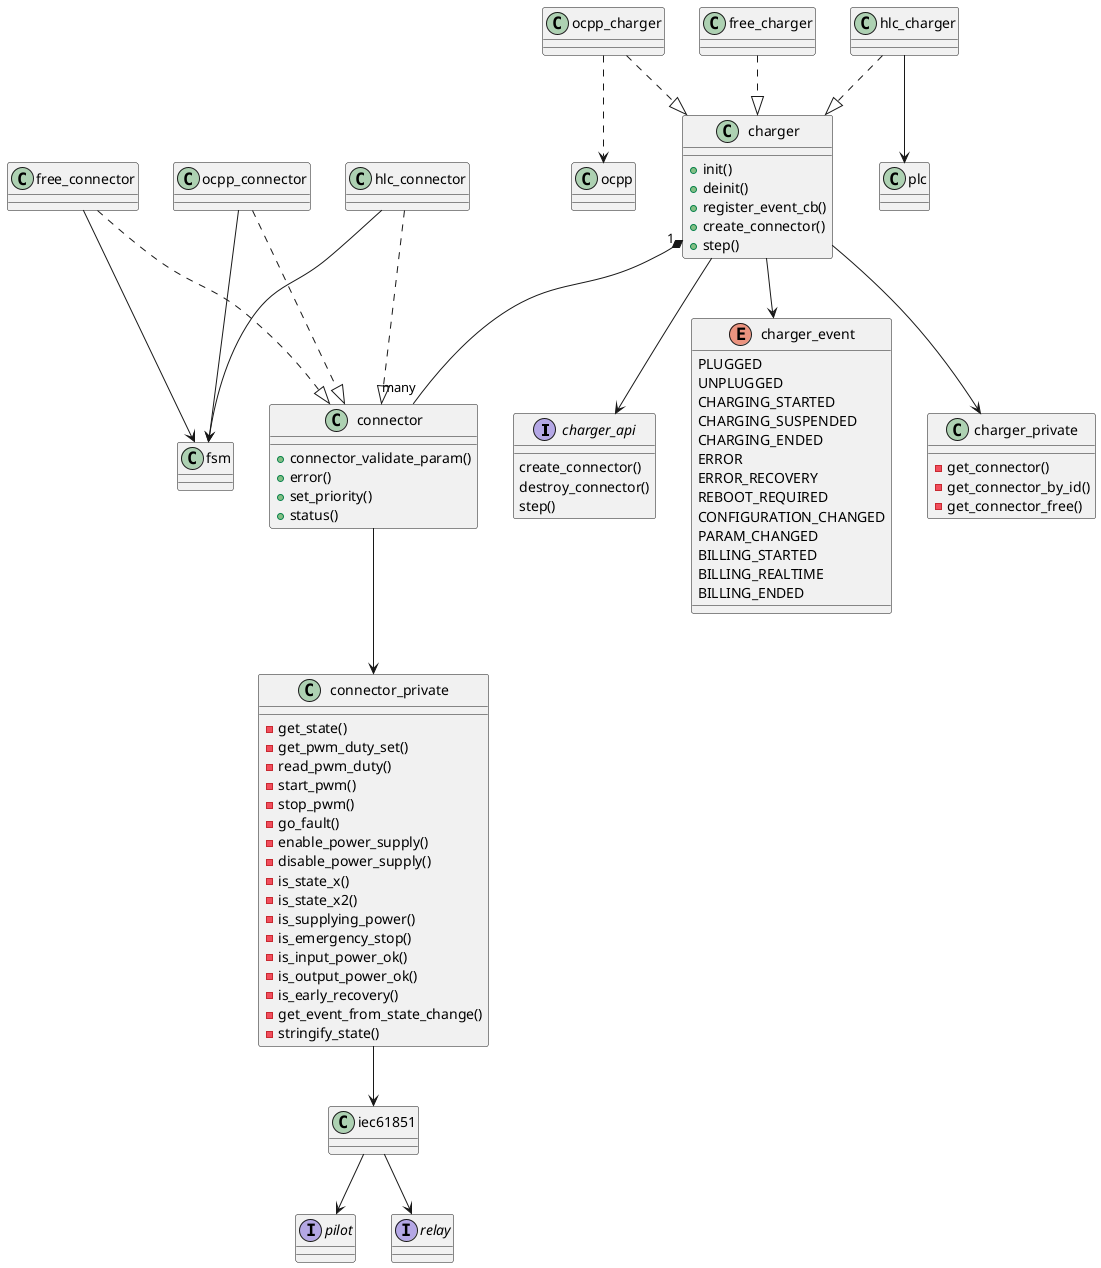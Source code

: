 @startuml
interface charger_api
interface pilot
interface relay

enum charger_event {
	PLUGGED
	UNPLUGGED
	CHARGING_STARTED
	CHARGING_SUSPENDED
	CHARGING_ENDED
	ERROR
	ERROR_RECOVERY
	REBOOT_REQUIRED
	CONFIGURATION_CHANGED
	PARAM_CHANGED
	BILLING_STARTED
	BILLING_REALTIME
	BILLING_ENDED
}

interface charger_api {
	create_connector()
	destroy_connector()
	step()
}

class charger {
	+init()
	+deinit()
	+register_event_cb()
	+create_connector()
	+step()
}

class charger_private {
	-get_connector()
	-get_connector_by_id()
	-get_connector_free()
}

class connector {
	+connector_validate_param()
	+error()
	+set_priority()
	+status()
}

class connector_private {
	-get_state()
	-get_pwm_duty_set()
	-read_pwm_duty()
	-start_pwm()
	-stop_pwm()
	-go_fault()
	-enable_power_supply()
	-disable_power_supply()
	-is_state_x()
	-is_state_x2()
	-is_supplying_power()
	-is_emergency_stop()
	-is_input_power_ok()
	-is_output_power_ok()
	-is_early_recovery()
	-get_event_from_state_change()
	-stringify_state()
}

charger "1" *-- "many" connector
charger --> charger_private
charger --> charger_event
charger --> charger_api
free_connector ..|> connector
ocpp_connector ..|> connector
hlc_connector ..|> connector
free_charger ..|> charger
ocpp_charger ..|> charger
hlc_charger ..|> charger

connector --> connector_private
connector_private --> iec61851
iec61851 --> pilot
iec61851 --> relay

free_connector --> fsm
ocpp_connector --> fsm
hlc_connector --> fsm

ocpp_charger ..> ocpp

hlc_charger --> plc
@enduml
